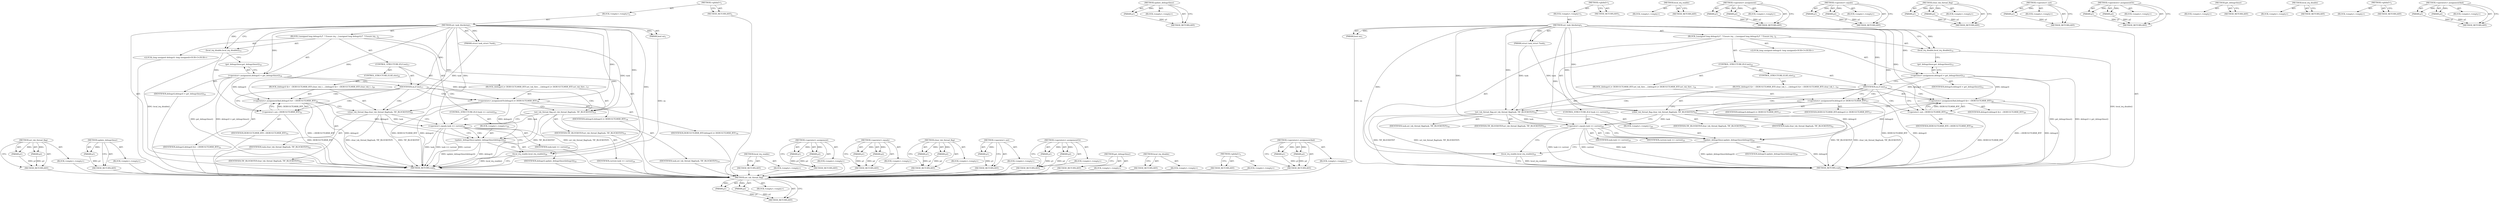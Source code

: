 digraph "&lt;operators&gt;.assignmentAnd" {
vulnerable_80 [label=<(METHOD,set_tsk_thread_flag)>];
vulnerable_81 [label=<(PARAM,p1)>];
vulnerable_82 [label=<(PARAM,p2)>];
vulnerable_83 [label=<(BLOCK,&lt;empty&gt;,&lt;empty&gt;)>];
vulnerable_84 [label=<(METHOD_RETURN,ANY)>];
vulnerable_104 [label=<(METHOD,update_debugctlmsr)>];
vulnerable_105 [label=<(PARAM,p1)>];
vulnerable_106 [label=<(BLOCK,&lt;empty&gt;,&lt;empty&gt;)>];
vulnerable_107 [label=<(METHOD_RETURN,ANY)>];
vulnerable_6 [label=<(METHOD,&lt;global&gt;)<SUB>1</SUB>>];
vulnerable_7 [label=<(BLOCK,&lt;empty&gt;,&lt;empty&gt;)<SUB>1</SUB>>];
vulnerable_8 [label=<(METHOD,set_task_blockstep)<SUB>1</SUB>>];
vulnerable_9 [label=<(PARAM,struct task_struct *task)<SUB>1</SUB>>];
vulnerable_10 [label=<(PARAM,bool on)<SUB>1</SUB>>];
vulnerable_11 [label=<(BLOCK,{
	unsigned long debugctl;

	/*
 	 * Ensure irq...,{
	unsigned long debugctl;

	/*
 	 * Ensure irq...)<SUB>2</SUB>>];
vulnerable_12 [label="<(LOCAL,long unsigned debugctl: long unsigned)<SUB>3</SUB>>"];
vulnerable_13 [label=<(local_irq_disable,local_irq_disable())<SUB>14</SUB>>];
vulnerable_14 [label=<(&lt;operator&gt;.assignment,debugctl = get_debugctlmsr())<SUB>15</SUB>>];
vulnerable_15 [label=<(IDENTIFIER,debugctl,debugctl = get_debugctlmsr())<SUB>15</SUB>>];
vulnerable_16 [label=<(get_debugctlmsr,get_debugctlmsr())<SUB>15</SUB>>];
vulnerable_17 [label=<(CONTROL_STRUCTURE,IF,if (on))<SUB>16</SUB>>];
vulnerable_18 [label=<(IDENTIFIER,on,if (on))<SUB>16</SUB>>];
vulnerable_19 [label=<(BLOCK,{
		debugctl |= DEBUGCTLMSR_BTF;
		set_tsk_thre...,{
		debugctl |= DEBUGCTLMSR_BTF;
		set_tsk_thre...)<SUB>16</SUB>>];
vulnerable_20 [label=<(&lt;operators&gt;.assignmentOr,debugctl |= DEBUGCTLMSR_BTF)<SUB>17</SUB>>];
vulnerable_21 [label=<(IDENTIFIER,debugctl,debugctl |= DEBUGCTLMSR_BTF)<SUB>17</SUB>>];
vulnerable_22 [label=<(IDENTIFIER,DEBUGCTLMSR_BTF,debugctl |= DEBUGCTLMSR_BTF)<SUB>17</SUB>>];
vulnerable_23 [label=<(set_tsk_thread_flag,set_tsk_thread_flag(task, TIF_BLOCKSTEP))<SUB>18</SUB>>];
vulnerable_24 [label=<(IDENTIFIER,task,set_tsk_thread_flag(task, TIF_BLOCKSTEP))<SUB>18</SUB>>];
vulnerable_25 [label=<(IDENTIFIER,TIF_BLOCKSTEP,set_tsk_thread_flag(task, TIF_BLOCKSTEP))<SUB>18</SUB>>];
vulnerable_26 [label=<(CONTROL_STRUCTURE,ELSE,else)<SUB>19</SUB>>];
vulnerable_27 [label=<(BLOCK,{
		debugctl &amp;= ~DEBUGCTLMSR_BTF;
		clear_tsk_t...,{
		debugctl &amp;= ~DEBUGCTLMSR_BTF;
		clear_tsk_t...)<SUB>19</SUB>>];
vulnerable_28 [label=<(&lt;operators&gt;.assignmentAnd,debugctl &amp;= ~DEBUGCTLMSR_BTF)<SUB>20</SUB>>];
vulnerable_29 [label=<(IDENTIFIER,debugctl,debugctl &amp;= ~DEBUGCTLMSR_BTF)<SUB>20</SUB>>];
vulnerable_30 [label=<(&lt;operator&gt;.not,~DEBUGCTLMSR_BTF)<SUB>20</SUB>>];
vulnerable_31 [label=<(IDENTIFIER,DEBUGCTLMSR_BTF,~DEBUGCTLMSR_BTF)<SUB>20</SUB>>];
vulnerable_32 [label=<(clear_tsk_thread_flag,clear_tsk_thread_flag(task, TIF_BLOCKSTEP))<SUB>21</SUB>>];
vulnerable_33 [label=<(IDENTIFIER,task,clear_tsk_thread_flag(task, TIF_BLOCKSTEP))<SUB>21</SUB>>];
vulnerable_34 [label=<(IDENTIFIER,TIF_BLOCKSTEP,clear_tsk_thread_flag(task, TIF_BLOCKSTEP))<SUB>21</SUB>>];
vulnerable_35 [label=<(CONTROL_STRUCTURE,IF,if (task == current))<SUB>23</SUB>>];
vulnerable_36 [label=<(&lt;operator&gt;.equals,task == current)<SUB>23</SUB>>];
vulnerable_37 [label=<(IDENTIFIER,task,task == current)<SUB>23</SUB>>];
vulnerable_38 [label=<(IDENTIFIER,current,task == current)<SUB>23</SUB>>];
vulnerable_39 [label=<(BLOCK,&lt;empty&gt;,&lt;empty&gt;)<SUB>24</SUB>>];
vulnerable_40 [label=<(update_debugctlmsr,update_debugctlmsr(debugctl))<SUB>24</SUB>>];
vulnerable_41 [label=<(IDENTIFIER,debugctl,update_debugctlmsr(debugctl))<SUB>24</SUB>>];
vulnerable_42 [label=<(local_irq_enable,local_irq_enable())<SUB>25</SUB>>];
vulnerable_43 [label=<(METHOD_RETURN,void)<SUB>1</SUB>>];
vulnerable_45 [label=<(METHOD_RETURN,ANY)<SUB>1</SUB>>];
vulnerable_108 [label=<(METHOD,local_irq_enable)>];
vulnerable_109 [label=<(BLOCK,&lt;empty&gt;,&lt;empty&gt;)>];
vulnerable_110 [label=<(METHOD_RETURN,ANY)>];
vulnerable_67 [label=<(METHOD,&lt;operator&gt;.assignment)>];
vulnerable_68 [label=<(PARAM,p1)>];
vulnerable_69 [label=<(PARAM,p2)>];
vulnerable_70 [label=<(BLOCK,&lt;empty&gt;,&lt;empty&gt;)>];
vulnerable_71 [label=<(METHOD_RETURN,ANY)>];
vulnerable_99 [label=<(METHOD,&lt;operator&gt;.equals)>];
vulnerable_100 [label=<(PARAM,p1)>];
vulnerable_101 [label=<(PARAM,p2)>];
vulnerable_102 [label=<(BLOCK,&lt;empty&gt;,&lt;empty&gt;)>];
vulnerable_103 [label=<(METHOD_RETURN,ANY)>];
vulnerable_94 [label=<(METHOD,clear_tsk_thread_flag)>];
vulnerable_95 [label=<(PARAM,p1)>];
vulnerable_96 [label=<(PARAM,p2)>];
vulnerable_97 [label=<(BLOCK,&lt;empty&gt;,&lt;empty&gt;)>];
vulnerable_98 [label=<(METHOD_RETURN,ANY)>];
vulnerable_90 [label=<(METHOD,&lt;operator&gt;.not)>];
vulnerable_91 [label=<(PARAM,p1)>];
vulnerable_92 [label=<(BLOCK,&lt;empty&gt;,&lt;empty&gt;)>];
vulnerable_93 [label=<(METHOD_RETURN,ANY)>];
vulnerable_75 [label=<(METHOD,&lt;operators&gt;.assignmentOr)>];
vulnerable_76 [label=<(PARAM,p1)>];
vulnerable_77 [label=<(PARAM,p2)>];
vulnerable_78 [label=<(BLOCK,&lt;empty&gt;,&lt;empty&gt;)>];
vulnerable_79 [label=<(METHOD_RETURN,ANY)>];
vulnerable_72 [label=<(METHOD,get_debugctlmsr)>];
vulnerable_73 [label=<(BLOCK,&lt;empty&gt;,&lt;empty&gt;)>];
vulnerable_74 [label=<(METHOD_RETURN,ANY)>];
vulnerable_64 [label=<(METHOD,local_irq_disable)>];
vulnerable_65 [label=<(BLOCK,&lt;empty&gt;,&lt;empty&gt;)>];
vulnerable_66 [label=<(METHOD_RETURN,ANY)>];
vulnerable_58 [label=<(METHOD,&lt;global&gt;)<SUB>1</SUB>>];
vulnerable_59 [label=<(BLOCK,&lt;empty&gt;,&lt;empty&gt;)>];
vulnerable_60 [label=<(METHOD_RETURN,ANY)>];
vulnerable_85 [label=<(METHOD,&lt;operators&gt;.assignmentAnd)>];
vulnerable_86 [label=<(PARAM,p1)>];
vulnerable_87 [label=<(PARAM,p2)>];
vulnerable_88 [label=<(BLOCK,&lt;empty&gt;,&lt;empty&gt;)>];
vulnerable_89 [label=<(METHOD_RETURN,ANY)>];
fixed_80 [label=<(METHOD,set_tsk_thread_flag)>];
fixed_81 [label=<(PARAM,p1)>];
fixed_82 [label=<(PARAM,p2)>];
fixed_83 [label=<(BLOCK,&lt;empty&gt;,&lt;empty&gt;)>];
fixed_84 [label=<(METHOD_RETURN,ANY)>];
fixed_104 [label=<(METHOD,update_debugctlmsr)>];
fixed_105 [label=<(PARAM,p1)>];
fixed_106 [label=<(BLOCK,&lt;empty&gt;,&lt;empty&gt;)>];
fixed_107 [label=<(METHOD_RETURN,ANY)>];
fixed_6 [label=<(METHOD,&lt;global&gt;)<SUB>1</SUB>>];
fixed_7 [label=<(BLOCK,&lt;empty&gt;,&lt;empty&gt;)<SUB>1</SUB>>];
fixed_8 [label=<(METHOD,set_task_blockstep)<SUB>1</SUB>>];
fixed_9 [label=<(PARAM,struct task_struct *task)<SUB>1</SUB>>];
fixed_10 [label=<(PARAM,bool on)<SUB>1</SUB>>];
fixed_11 [label=<(BLOCK,{
	unsigned long debugctl;

	/*
 	 * Ensure irq...,{
	unsigned long debugctl;

	/*
 	 * Ensure irq...)<SUB>2</SUB>>];
fixed_12 [label="<(LOCAL,long unsigned debugctl: long unsigned)<SUB>3</SUB>>"];
fixed_13 [label=<(local_irq_disable,local_irq_disable())<SUB>15</SUB>>];
fixed_14 [label=<(&lt;operator&gt;.assignment,debugctl = get_debugctlmsr())<SUB>16</SUB>>];
fixed_15 [label=<(IDENTIFIER,debugctl,debugctl = get_debugctlmsr())<SUB>16</SUB>>];
fixed_16 [label=<(get_debugctlmsr,get_debugctlmsr())<SUB>16</SUB>>];
fixed_17 [label=<(CONTROL_STRUCTURE,IF,if (on))<SUB>17</SUB>>];
fixed_18 [label=<(IDENTIFIER,on,if (on))<SUB>17</SUB>>];
fixed_19 [label=<(BLOCK,{
		debugctl |= DEBUGCTLMSR_BTF;
		set_tsk_thre...,{
		debugctl |= DEBUGCTLMSR_BTF;
		set_tsk_thre...)<SUB>17</SUB>>];
fixed_20 [label=<(&lt;operators&gt;.assignmentOr,debugctl |= DEBUGCTLMSR_BTF)<SUB>18</SUB>>];
fixed_21 [label=<(IDENTIFIER,debugctl,debugctl |= DEBUGCTLMSR_BTF)<SUB>18</SUB>>];
fixed_22 [label=<(IDENTIFIER,DEBUGCTLMSR_BTF,debugctl |= DEBUGCTLMSR_BTF)<SUB>18</SUB>>];
fixed_23 [label=<(set_tsk_thread_flag,set_tsk_thread_flag(task, TIF_BLOCKSTEP))<SUB>19</SUB>>];
fixed_24 [label=<(IDENTIFIER,task,set_tsk_thread_flag(task, TIF_BLOCKSTEP))<SUB>19</SUB>>];
fixed_25 [label=<(IDENTIFIER,TIF_BLOCKSTEP,set_tsk_thread_flag(task, TIF_BLOCKSTEP))<SUB>19</SUB>>];
fixed_26 [label=<(CONTROL_STRUCTURE,ELSE,else)<SUB>20</SUB>>];
fixed_27 [label=<(BLOCK,{
		debugctl &amp;= ~DEBUGCTLMSR_BTF;
		clear_tsk_t...,{
		debugctl &amp;= ~DEBUGCTLMSR_BTF;
		clear_tsk_t...)<SUB>20</SUB>>];
fixed_28 [label=<(&lt;operators&gt;.assignmentAnd,debugctl &amp;= ~DEBUGCTLMSR_BTF)<SUB>21</SUB>>];
fixed_29 [label=<(IDENTIFIER,debugctl,debugctl &amp;= ~DEBUGCTLMSR_BTF)<SUB>21</SUB>>];
fixed_30 [label=<(&lt;operator&gt;.not,~DEBUGCTLMSR_BTF)<SUB>21</SUB>>];
fixed_31 [label=<(IDENTIFIER,DEBUGCTLMSR_BTF,~DEBUGCTLMSR_BTF)<SUB>21</SUB>>];
fixed_32 [label=<(clear_tsk_thread_flag,clear_tsk_thread_flag(task, TIF_BLOCKSTEP))<SUB>22</SUB>>];
fixed_33 [label=<(IDENTIFIER,task,clear_tsk_thread_flag(task, TIF_BLOCKSTEP))<SUB>22</SUB>>];
fixed_34 [label=<(IDENTIFIER,TIF_BLOCKSTEP,clear_tsk_thread_flag(task, TIF_BLOCKSTEP))<SUB>22</SUB>>];
fixed_35 [label=<(CONTROL_STRUCTURE,IF,if (task == current))<SUB>24</SUB>>];
fixed_36 [label=<(&lt;operator&gt;.equals,task == current)<SUB>24</SUB>>];
fixed_37 [label=<(IDENTIFIER,task,task == current)<SUB>24</SUB>>];
fixed_38 [label=<(IDENTIFIER,current,task == current)<SUB>24</SUB>>];
fixed_39 [label=<(BLOCK,&lt;empty&gt;,&lt;empty&gt;)<SUB>25</SUB>>];
fixed_40 [label=<(update_debugctlmsr,update_debugctlmsr(debugctl))<SUB>25</SUB>>];
fixed_41 [label=<(IDENTIFIER,debugctl,update_debugctlmsr(debugctl))<SUB>25</SUB>>];
fixed_42 [label=<(local_irq_enable,local_irq_enable())<SUB>26</SUB>>];
fixed_43 [label=<(METHOD_RETURN,void)<SUB>1</SUB>>];
fixed_45 [label=<(METHOD_RETURN,ANY)<SUB>1</SUB>>];
fixed_108 [label=<(METHOD,local_irq_enable)>];
fixed_109 [label=<(BLOCK,&lt;empty&gt;,&lt;empty&gt;)>];
fixed_110 [label=<(METHOD_RETURN,ANY)>];
fixed_67 [label=<(METHOD,&lt;operator&gt;.assignment)>];
fixed_68 [label=<(PARAM,p1)>];
fixed_69 [label=<(PARAM,p2)>];
fixed_70 [label=<(BLOCK,&lt;empty&gt;,&lt;empty&gt;)>];
fixed_71 [label=<(METHOD_RETURN,ANY)>];
fixed_99 [label=<(METHOD,&lt;operator&gt;.equals)>];
fixed_100 [label=<(PARAM,p1)>];
fixed_101 [label=<(PARAM,p2)>];
fixed_102 [label=<(BLOCK,&lt;empty&gt;,&lt;empty&gt;)>];
fixed_103 [label=<(METHOD_RETURN,ANY)>];
fixed_94 [label=<(METHOD,clear_tsk_thread_flag)>];
fixed_95 [label=<(PARAM,p1)>];
fixed_96 [label=<(PARAM,p2)>];
fixed_97 [label=<(BLOCK,&lt;empty&gt;,&lt;empty&gt;)>];
fixed_98 [label=<(METHOD_RETURN,ANY)>];
fixed_90 [label=<(METHOD,&lt;operator&gt;.not)>];
fixed_91 [label=<(PARAM,p1)>];
fixed_92 [label=<(BLOCK,&lt;empty&gt;,&lt;empty&gt;)>];
fixed_93 [label=<(METHOD_RETURN,ANY)>];
fixed_75 [label=<(METHOD,&lt;operators&gt;.assignmentOr)>];
fixed_76 [label=<(PARAM,p1)>];
fixed_77 [label=<(PARAM,p2)>];
fixed_78 [label=<(BLOCK,&lt;empty&gt;,&lt;empty&gt;)>];
fixed_79 [label=<(METHOD_RETURN,ANY)>];
fixed_72 [label=<(METHOD,get_debugctlmsr)>];
fixed_73 [label=<(BLOCK,&lt;empty&gt;,&lt;empty&gt;)>];
fixed_74 [label=<(METHOD_RETURN,ANY)>];
fixed_64 [label=<(METHOD,local_irq_disable)>];
fixed_65 [label=<(BLOCK,&lt;empty&gt;,&lt;empty&gt;)>];
fixed_66 [label=<(METHOD_RETURN,ANY)>];
fixed_58 [label=<(METHOD,&lt;global&gt;)<SUB>1</SUB>>];
fixed_59 [label=<(BLOCK,&lt;empty&gt;,&lt;empty&gt;)>];
fixed_60 [label=<(METHOD_RETURN,ANY)>];
fixed_85 [label=<(METHOD,&lt;operators&gt;.assignmentAnd)>];
fixed_86 [label=<(PARAM,p1)>];
fixed_87 [label=<(PARAM,p2)>];
fixed_88 [label=<(BLOCK,&lt;empty&gt;,&lt;empty&gt;)>];
fixed_89 [label=<(METHOD_RETURN,ANY)>];
vulnerable_80 -> vulnerable_81  [key=0, label="AST: "];
vulnerable_80 -> vulnerable_81  [key=1, label="DDG: "];
vulnerable_80 -> vulnerable_83  [key=0, label="AST: "];
vulnerable_80 -> vulnerable_82  [key=0, label="AST: "];
vulnerable_80 -> vulnerable_82  [key=1, label="DDG: "];
vulnerable_80 -> vulnerable_84  [key=0, label="AST: "];
vulnerable_80 -> vulnerable_84  [key=1, label="CFG: "];
vulnerable_81 -> vulnerable_84  [key=0, label="DDG: p1"];
vulnerable_82 -> vulnerable_84  [key=0, label="DDG: p2"];
vulnerable_104 -> vulnerable_105  [key=0, label="AST: "];
vulnerable_104 -> vulnerable_105  [key=1, label="DDG: "];
vulnerable_104 -> vulnerable_106  [key=0, label="AST: "];
vulnerable_104 -> vulnerable_107  [key=0, label="AST: "];
vulnerable_104 -> vulnerable_107  [key=1, label="CFG: "];
vulnerable_105 -> vulnerable_107  [key=0, label="DDG: p1"];
vulnerable_6 -> vulnerable_7  [key=0, label="AST: "];
vulnerable_6 -> vulnerable_45  [key=0, label="AST: "];
vulnerable_6 -> vulnerable_45  [key=1, label="CFG: "];
vulnerable_7 -> vulnerable_8  [key=0, label="AST: "];
vulnerable_8 -> vulnerable_9  [key=0, label="AST: "];
vulnerable_8 -> vulnerable_9  [key=1, label="DDG: "];
vulnerable_8 -> vulnerable_10  [key=0, label="AST: "];
vulnerable_8 -> vulnerable_10  [key=1, label="DDG: "];
vulnerable_8 -> vulnerable_11  [key=0, label="AST: "];
vulnerable_8 -> vulnerable_43  [key=0, label="AST: "];
vulnerable_8 -> vulnerable_13  [key=0, label="CFG: "];
vulnerable_8 -> vulnerable_13  [key=1, label="DDG: "];
vulnerable_8 -> vulnerable_14  [key=0, label="DDG: "];
vulnerable_8 -> vulnerable_42  [key=0, label="DDG: "];
vulnerable_8 -> vulnerable_18  [key=0, label="DDG: "];
vulnerable_8 -> vulnerable_20  [key=0, label="DDG: "];
vulnerable_8 -> vulnerable_36  [key=0, label="DDG: "];
vulnerable_8 -> vulnerable_23  [key=0, label="DDG: "];
vulnerable_8 -> vulnerable_40  [key=0, label="DDG: "];
vulnerable_8 -> vulnerable_28  [key=0, label="DDG: "];
vulnerable_8 -> vulnerable_32  [key=0, label="DDG: "];
vulnerable_8 -> vulnerable_30  [key=0, label="DDG: "];
vulnerable_9 -> vulnerable_23  [key=0, label="DDG: task"];
vulnerable_9 -> vulnerable_32  [key=0, label="DDG: task"];
vulnerable_10 -> vulnerable_43  [key=0, label="DDG: on"];
vulnerable_11 -> vulnerable_12  [key=0, label="AST: "];
vulnerable_11 -> vulnerable_13  [key=0, label="AST: "];
vulnerable_11 -> vulnerable_14  [key=0, label="AST: "];
vulnerable_11 -> vulnerable_17  [key=0, label="AST: "];
vulnerable_11 -> vulnerable_35  [key=0, label="AST: "];
vulnerable_11 -> vulnerable_42  [key=0, label="AST: "];
vulnerable_13 -> vulnerable_16  [key=0, label="CFG: "];
vulnerable_13 -> vulnerable_43  [key=0, label="DDG: local_irq_disable()"];
vulnerable_14 -> vulnerable_15  [key=0, label="AST: "];
vulnerable_14 -> vulnerable_16  [key=0, label="AST: "];
vulnerable_14 -> vulnerable_18  [key=0, label="CFG: "];
vulnerable_14 -> vulnerable_43  [key=0, label="DDG: get_debugctlmsr()"];
vulnerable_14 -> vulnerable_43  [key=1, label="DDG: debugctl = get_debugctlmsr()"];
vulnerable_14 -> vulnerable_20  [key=0, label="DDG: debugctl"];
vulnerable_14 -> vulnerable_28  [key=0, label="DDG: debugctl"];
vulnerable_16 -> vulnerable_14  [key=0, label="CFG: "];
vulnerable_17 -> vulnerable_18  [key=0, label="AST: "];
vulnerable_17 -> vulnerable_19  [key=0, label="AST: "];
vulnerable_17 -> vulnerable_26  [key=0, label="AST: "];
vulnerable_18 -> vulnerable_20  [key=0, label="CFG: "];
vulnerable_18 -> vulnerable_20  [key=1, label="CDG: "];
vulnerable_18 -> vulnerable_30  [key=0, label="CFG: "];
vulnerable_18 -> vulnerable_30  [key=1, label="CDG: "];
vulnerable_18 -> vulnerable_32  [key=0, label="CDG: "];
vulnerable_18 -> vulnerable_23  [key=0, label="CDG: "];
vulnerable_18 -> vulnerable_28  [key=0, label="CDG: "];
vulnerable_19 -> vulnerable_20  [key=0, label="AST: "];
vulnerable_19 -> vulnerable_23  [key=0, label="AST: "];
vulnerable_20 -> vulnerable_21  [key=0, label="AST: "];
vulnerable_20 -> vulnerable_22  [key=0, label="AST: "];
vulnerable_20 -> vulnerable_23  [key=0, label="CFG: "];
vulnerable_20 -> vulnerable_43  [key=0, label="DDG: debugctl"];
vulnerable_20 -> vulnerable_43  [key=1, label="DDG: DEBUGCTLMSR_BTF"];
vulnerable_20 -> vulnerable_40  [key=0, label="DDG: debugctl"];
vulnerable_23 -> vulnerable_24  [key=0, label="AST: "];
vulnerable_23 -> vulnerable_25  [key=0, label="AST: "];
vulnerable_23 -> vulnerable_36  [key=0, label="CFG: "];
vulnerable_23 -> vulnerable_36  [key=1, label="DDG: task"];
vulnerable_23 -> vulnerable_43  [key=0, label="DDG: TIF_BLOCKSTEP"];
vulnerable_23 -> vulnerable_43  [key=1, label="DDG: set_tsk_thread_flag(task, TIF_BLOCKSTEP)"];
vulnerable_26 -> vulnerable_27  [key=0, label="AST: "];
vulnerable_27 -> vulnerable_28  [key=0, label="AST: "];
vulnerable_27 -> vulnerable_32  [key=0, label="AST: "];
vulnerable_28 -> vulnerable_29  [key=0, label="AST: "];
vulnerable_28 -> vulnerable_30  [key=0, label="AST: "];
vulnerable_28 -> vulnerable_32  [key=0, label="CFG: "];
vulnerable_28 -> vulnerable_43  [key=0, label="DDG: debugctl"];
vulnerable_28 -> vulnerable_43  [key=1, label="DDG: ~DEBUGCTLMSR_BTF"];
vulnerable_28 -> vulnerable_40  [key=0, label="DDG: debugctl"];
vulnerable_30 -> vulnerable_31  [key=0, label="AST: "];
vulnerable_30 -> vulnerable_28  [key=0, label="CFG: "];
vulnerable_30 -> vulnerable_28  [key=1, label="DDG: DEBUGCTLMSR_BTF"];
vulnerable_30 -> vulnerable_43  [key=0, label="DDG: DEBUGCTLMSR_BTF"];
vulnerable_32 -> vulnerable_33  [key=0, label="AST: "];
vulnerable_32 -> vulnerable_34  [key=0, label="AST: "];
vulnerable_32 -> vulnerable_36  [key=0, label="CFG: "];
vulnerable_32 -> vulnerable_36  [key=1, label="DDG: task"];
vulnerable_32 -> vulnerable_43  [key=0, label="DDG: TIF_BLOCKSTEP"];
vulnerable_32 -> vulnerable_43  [key=1, label="DDG: clear_tsk_thread_flag(task, TIF_BLOCKSTEP)"];
vulnerable_35 -> vulnerable_36  [key=0, label="AST: "];
vulnerable_35 -> vulnerable_39  [key=0, label="AST: "];
vulnerable_36 -> vulnerable_37  [key=0, label="AST: "];
vulnerable_36 -> vulnerable_38  [key=0, label="AST: "];
vulnerable_36 -> vulnerable_42  [key=0, label="CFG: "];
vulnerable_36 -> vulnerable_40  [key=0, label="CFG: "];
vulnerable_36 -> vulnerable_40  [key=1, label="CDG: "];
vulnerable_36 -> vulnerable_43  [key=0, label="DDG: task"];
vulnerable_36 -> vulnerable_43  [key=1, label="DDG: task == current"];
vulnerable_36 -> vulnerable_43  [key=2, label="DDG: current"];
vulnerable_39 -> vulnerable_40  [key=0, label="AST: "];
vulnerable_40 -> vulnerable_41  [key=0, label="AST: "];
vulnerable_40 -> vulnerable_42  [key=0, label="CFG: "];
vulnerable_40 -> vulnerable_43  [key=0, label="DDG: debugctl"];
vulnerable_40 -> vulnerable_43  [key=1, label="DDG: update_debugctlmsr(debugctl)"];
vulnerable_42 -> vulnerable_43  [key=0, label="CFG: "];
vulnerable_42 -> vulnerable_43  [key=1, label="DDG: local_irq_enable()"];
vulnerable_108 -> vulnerable_109  [key=0, label="AST: "];
vulnerable_108 -> vulnerable_110  [key=0, label="AST: "];
vulnerable_108 -> vulnerable_110  [key=1, label="CFG: "];
vulnerable_67 -> vulnerable_68  [key=0, label="AST: "];
vulnerable_67 -> vulnerable_68  [key=1, label="DDG: "];
vulnerable_67 -> vulnerable_70  [key=0, label="AST: "];
vulnerable_67 -> vulnerable_69  [key=0, label="AST: "];
vulnerable_67 -> vulnerable_69  [key=1, label="DDG: "];
vulnerable_67 -> vulnerable_71  [key=0, label="AST: "];
vulnerable_67 -> vulnerable_71  [key=1, label="CFG: "];
vulnerable_68 -> vulnerable_71  [key=0, label="DDG: p1"];
vulnerable_69 -> vulnerable_71  [key=0, label="DDG: p2"];
vulnerable_99 -> vulnerable_100  [key=0, label="AST: "];
vulnerable_99 -> vulnerable_100  [key=1, label="DDG: "];
vulnerable_99 -> vulnerable_102  [key=0, label="AST: "];
vulnerable_99 -> vulnerable_101  [key=0, label="AST: "];
vulnerable_99 -> vulnerable_101  [key=1, label="DDG: "];
vulnerable_99 -> vulnerable_103  [key=0, label="AST: "];
vulnerable_99 -> vulnerable_103  [key=1, label="CFG: "];
vulnerable_100 -> vulnerable_103  [key=0, label="DDG: p1"];
vulnerable_101 -> vulnerable_103  [key=0, label="DDG: p2"];
vulnerable_94 -> vulnerable_95  [key=0, label="AST: "];
vulnerable_94 -> vulnerable_95  [key=1, label="DDG: "];
vulnerable_94 -> vulnerable_97  [key=0, label="AST: "];
vulnerable_94 -> vulnerable_96  [key=0, label="AST: "];
vulnerable_94 -> vulnerable_96  [key=1, label="DDG: "];
vulnerable_94 -> vulnerable_98  [key=0, label="AST: "];
vulnerable_94 -> vulnerable_98  [key=1, label="CFG: "];
vulnerable_95 -> vulnerable_98  [key=0, label="DDG: p1"];
vulnerable_96 -> vulnerable_98  [key=0, label="DDG: p2"];
vulnerable_90 -> vulnerable_91  [key=0, label="AST: "];
vulnerable_90 -> vulnerable_91  [key=1, label="DDG: "];
vulnerable_90 -> vulnerable_92  [key=0, label="AST: "];
vulnerable_90 -> vulnerable_93  [key=0, label="AST: "];
vulnerable_90 -> vulnerable_93  [key=1, label="CFG: "];
vulnerable_91 -> vulnerable_93  [key=0, label="DDG: p1"];
vulnerable_75 -> vulnerable_76  [key=0, label="AST: "];
vulnerable_75 -> vulnerable_76  [key=1, label="DDG: "];
vulnerable_75 -> vulnerable_78  [key=0, label="AST: "];
vulnerable_75 -> vulnerable_77  [key=0, label="AST: "];
vulnerable_75 -> vulnerable_77  [key=1, label="DDG: "];
vulnerable_75 -> vulnerable_79  [key=0, label="AST: "];
vulnerable_75 -> vulnerable_79  [key=1, label="CFG: "];
vulnerable_76 -> vulnerable_79  [key=0, label="DDG: p1"];
vulnerable_77 -> vulnerable_79  [key=0, label="DDG: p2"];
vulnerable_72 -> vulnerable_73  [key=0, label="AST: "];
vulnerable_72 -> vulnerable_74  [key=0, label="AST: "];
vulnerable_72 -> vulnerable_74  [key=1, label="CFG: "];
vulnerable_64 -> vulnerable_65  [key=0, label="AST: "];
vulnerable_64 -> vulnerable_66  [key=0, label="AST: "];
vulnerable_64 -> vulnerable_66  [key=1, label="CFG: "];
vulnerable_58 -> vulnerable_59  [key=0, label="AST: "];
vulnerable_58 -> vulnerable_60  [key=0, label="AST: "];
vulnerable_58 -> vulnerable_60  [key=1, label="CFG: "];
vulnerable_85 -> vulnerable_86  [key=0, label="AST: "];
vulnerable_85 -> vulnerable_86  [key=1, label="DDG: "];
vulnerable_85 -> vulnerable_88  [key=0, label="AST: "];
vulnerable_85 -> vulnerable_87  [key=0, label="AST: "];
vulnerable_85 -> vulnerable_87  [key=1, label="DDG: "];
vulnerable_85 -> vulnerable_89  [key=0, label="AST: "];
vulnerable_85 -> vulnerable_89  [key=1, label="CFG: "];
vulnerable_86 -> vulnerable_89  [key=0, label="DDG: p1"];
vulnerable_87 -> vulnerable_89  [key=0, label="DDG: p2"];
fixed_80 -> fixed_81  [key=0, label="AST: "];
fixed_80 -> fixed_81  [key=1, label="DDG: "];
fixed_80 -> fixed_83  [key=0, label="AST: "];
fixed_80 -> fixed_82  [key=0, label="AST: "];
fixed_80 -> fixed_82  [key=1, label="DDG: "];
fixed_80 -> fixed_84  [key=0, label="AST: "];
fixed_80 -> fixed_84  [key=1, label="CFG: "];
fixed_81 -> fixed_84  [key=0, label="DDG: p1"];
fixed_82 -> fixed_84  [key=0, label="DDG: p2"];
fixed_83 -> vulnerable_80  [key=0];
fixed_84 -> vulnerable_80  [key=0];
fixed_104 -> fixed_105  [key=0, label="AST: "];
fixed_104 -> fixed_105  [key=1, label="DDG: "];
fixed_104 -> fixed_106  [key=0, label="AST: "];
fixed_104 -> fixed_107  [key=0, label="AST: "];
fixed_104 -> fixed_107  [key=1, label="CFG: "];
fixed_105 -> fixed_107  [key=0, label="DDG: p1"];
fixed_106 -> vulnerable_80  [key=0];
fixed_107 -> vulnerable_80  [key=0];
fixed_6 -> fixed_7  [key=0, label="AST: "];
fixed_6 -> fixed_45  [key=0, label="AST: "];
fixed_6 -> fixed_45  [key=1, label="CFG: "];
fixed_7 -> fixed_8  [key=0, label="AST: "];
fixed_8 -> fixed_9  [key=0, label="AST: "];
fixed_8 -> fixed_9  [key=1, label="DDG: "];
fixed_8 -> fixed_10  [key=0, label="AST: "];
fixed_8 -> fixed_10  [key=1, label="DDG: "];
fixed_8 -> fixed_11  [key=0, label="AST: "];
fixed_8 -> fixed_43  [key=0, label="AST: "];
fixed_8 -> fixed_13  [key=0, label="CFG: "];
fixed_8 -> fixed_13  [key=1, label="DDG: "];
fixed_8 -> fixed_14  [key=0, label="DDG: "];
fixed_8 -> fixed_42  [key=0, label="DDG: "];
fixed_8 -> fixed_18  [key=0, label="DDG: "];
fixed_8 -> fixed_20  [key=0, label="DDG: "];
fixed_8 -> fixed_36  [key=0, label="DDG: "];
fixed_8 -> fixed_23  [key=0, label="DDG: "];
fixed_8 -> fixed_40  [key=0, label="DDG: "];
fixed_8 -> fixed_28  [key=0, label="DDG: "];
fixed_8 -> fixed_32  [key=0, label="DDG: "];
fixed_8 -> fixed_30  [key=0, label="DDG: "];
fixed_9 -> fixed_23  [key=0, label="DDG: task"];
fixed_9 -> fixed_32  [key=0, label="DDG: task"];
fixed_10 -> fixed_43  [key=0, label="DDG: on"];
fixed_11 -> fixed_12  [key=0, label="AST: "];
fixed_11 -> fixed_13  [key=0, label="AST: "];
fixed_11 -> fixed_14  [key=0, label="AST: "];
fixed_11 -> fixed_17  [key=0, label="AST: "];
fixed_11 -> fixed_35  [key=0, label="AST: "];
fixed_11 -> fixed_42  [key=0, label="AST: "];
fixed_12 -> vulnerable_80  [key=0];
fixed_13 -> fixed_16  [key=0, label="CFG: "];
fixed_13 -> fixed_43  [key=0, label="DDG: local_irq_disable()"];
fixed_14 -> fixed_15  [key=0, label="AST: "];
fixed_14 -> fixed_16  [key=0, label="AST: "];
fixed_14 -> fixed_18  [key=0, label="CFG: "];
fixed_14 -> fixed_43  [key=0, label="DDG: get_debugctlmsr()"];
fixed_14 -> fixed_43  [key=1, label="DDG: debugctl = get_debugctlmsr()"];
fixed_14 -> fixed_20  [key=0, label="DDG: debugctl"];
fixed_14 -> fixed_28  [key=0, label="DDG: debugctl"];
fixed_15 -> vulnerable_80  [key=0];
fixed_16 -> fixed_14  [key=0, label="CFG: "];
fixed_17 -> fixed_18  [key=0, label="AST: "];
fixed_17 -> fixed_19  [key=0, label="AST: "];
fixed_17 -> fixed_26  [key=0, label="AST: "];
fixed_18 -> fixed_20  [key=0, label="CFG: "];
fixed_18 -> fixed_20  [key=1, label="CDG: "];
fixed_18 -> fixed_30  [key=0, label="CFG: "];
fixed_18 -> fixed_30  [key=1, label="CDG: "];
fixed_18 -> fixed_32  [key=0, label="CDG: "];
fixed_18 -> fixed_23  [key=0, label="CDG: "];
fixed_18 -> fixed_28  [key=0, label="CDG: "];
fixed_19 -> fixed_20  [key=0, label="AST: "];
fixed_19 -> fixed_23  [key=0, label="AST: "];
fixed_20 -> fixed_21  [key=0, label="AST: "];
fixed_20 -> fixed_22  [key=0, label="AST: "];
fixed_20 -> fixed_23  [key=0, label="CFG: "];
fixed_20 -> fixed_43  [key=0, label="DDG: debugctl"];
fixed_20 -> fixed_43  [key=1, label="DDG: DEBUGCTLMSR_BTF"];
fixed_20 -> fixed_40  [key=0, label="DDG: debugctl"];
fixed_21 -> vulnerable_80  [key=0];
fixed_22 -> vulnerable_80  [key=0];
fixed_23 -> fixed_24  [key=0, label="AST: "];
fixed_23 -> fixed_25  [key=0, label="AST: "];
fixed_23 -> fixed_36  [key=0, label="CFG: "];
fixed_23 -> fixed_36  [key=1, label="DDG: task"];
fixed_23 -> fixed_43  [key=0, label="DDG: TIF_BLOCKSTEP"];
fixed_23 -> fixed_43  [key=1, label="DDG: set_tsk_thread_flag(task, TIF_BLOCKSTEP)"];
fixed_24 -> vulnerable_80  [key=0];
fixed_25 -> vulnerable_80  [key=0];
fixed_26 -> fixed_27  [key=0, label="AST: "];
fixed_27 -> fixed_28  [key=0, label="AST: "];
fixed_27 -> fixed_32  [key=0, label="AST: "];
fixed_28 -> fixed_29  [key=0, label="AST: "];
fixed_28 -> fixed_30  [key=0, label="AST: "];
fixed_28 -> fixed_32  [key=0, label="CFG: "];
fixed_28 -> fixed_43  [key=0, label="DDG: debugctl"];
fixed_28 -> fixed_43  [key=1, label="DDG: ~DEBUGCTLMSR_BTF"];
fixed_28 -> fixed_40  [key=0, label="DDG: debugctl"];
fixed_29 -> vulnerable_80  [key=0];
fixed_30 -> fixed_31  [key=0, label="AST: "];
fixed_30 -> fixed_28  [key=0, label="CFG: "];
fixed_30 -> fixed_28  [key=1, label="DDG: DEBUGCTLMSR_BTF"];
fixed_30 -> fixed_43  [key=0, label="DDG: DEBUGCTLMSR_BTF"];
fixed_31 -> vulnerable_80  [key=0];
fixed_32 -> fixed_33  [key=0, label="AST: "];
fixed_32 -> fixed_34  [key=0, label="AST: "];
fixed_32 -> fixed_36  [key=0, label="CFG: "];
fixed_32 -> fixed_36  [key=1, label="DDG: task"];
fixed_32 -> fixed_43  [key=0, label="DDG: TIF_BLOCKSTEP"];
fixed_32 -> fixed_43  [key=1, label="DDG: clear_tsk_thread_flag(task, TIF_BLOCKSTEP)"];
fixed_33 -> vulnerable_80  [key=0];
fixed_34 -> vulnerable_80  [key=0];
fixed_35 -> fixed_36  [key=0, label="AST: "];
fixed_35 -> fixed_39  [key=0, label="AST: "];
fixed_36 -> fixed_37  [key=0, label="AST: "];
fixed_36 -> fixed_38  [key=0, label="AST: "];
fixed_36 -> fixed_42  [key=0, label="CFG: "];
fixed_36 -> fixed_40  [key=0, label="CFG: "];
fixed_36 -> fixed_40  [key=1, label="CDG: "];
fixed_36 -> fixed_43  [key=0, label="DDG: task"];
fixed_36 -> fixed_43  [key=1, label="DDG: task == current"];
fixed_36 -> fixed_43  [key=2, label="DDG: current"];
fixed_37 -> vulnerable_80  [key=0];
fixed_38 -> vulnerable_80  [key=0];
fixed_39 -> fixed_40  [key=0, label="AST: "];
fixed_40 -> fixed_41  [key=0, label="AST: "];
fixed_40 -> fixed_42  [key=0, label="CFG: "];
fixed_40 -> fixed_43  [key=0, label="DDG: debugctl"];
fixed_40 -> fixed_43  [key=1, label="DDG: update_debugctlmsr(debugctl)"];
fixed_41 -> vulnerable_80  [key=0];
fixed_42 -> fixed_43  [key=0, label="CFG: "];
fixed_42 -> fixed_43  [key=1, label="DDG: local_irq_enable()"];
fixed_43 -> vulnerable_80  [key=0];
fixed_45 -> vulnerable_80  [key=0];
fixed_108 -> fixed_109  [key=0, label="AST: "];
fixed_108 -> fixed_110  [key=0, label="AST: "];
fixed_108 -> fixed_110  [key=1, label="CFG: "];
fixed_109 -> vulnerable_80  [key=0];
fixed_110 -> vulnerable_80  [key=0];
fixed_67 -> fixed_68  [key=0, label="AST: "];
fixed_67 -> fixed_68  [key=1, label="DDG: "];
fixed_67 -> fixed_70  [key=0, label="AST: "];
fixed_67 -> fixed_69  [key=0, label="AST: "];
fixed_67 -> fixed_69  [key=1, label="DDG: "];
fixed_67 -> fixed_71  [key=0, label="AST: "];
fixed_67 -> fixed_71  [key=1, label="CFG: "];
fixed_68 -> fixed_71  [key=0, label="DDG: p1"];
fixed_69 -> fixed_71  [key=0, label="DDG: p2"];
fixed_70 -> vulnerable_80  [key=0];
fixed_71 -> vulnerable_80  [key=0];
fixed_99 -> fixed_100  [key=0, label="AST: "];
fixed_99 -> fixed_100  [key=1, label="DDG: "];
fixed_99 -> fixed_102  [key=0, label="AST: "];
fixed_99 -> fixed_101  [key=0, label="AST: "];
fixed_99 -> fixed_101  [key=1, label="DDG: "];
fixed_99 -> fixed_103  [key=0, label="AST: "];
fixed_99 -> fixed_103  [key=1, label="CFG: "];
fixed_100 -> fixed_103  [key=0, label="DDG: p1"];
fixed_101 -> fixed_103  [key=0, label="DDG: p2"];
fixed_102 -> vulnerable_80  [key=0];
fixed_103 -> vulnerable_80  [key=0];
fixed_94 -> fixed_95  [key=0, label="AST: "];
fixed_94 -> fixed_95  [key=1, label="DDG: "];
fixed_94 -> fixed_97  [key=0, label="AST: "];
fixed_94 -> fixed_96  [key=0, label="AST: "];
fixed_94 -> fixed_96  [key=1, label="DDG: "];
fixed_94 -> fixed_98  [key=0, label="AST: "];
fixed_94 -> fixed_98  [key=1, label="CFG: "];
fixed_95 -> fixed_98  [key=0, label="DDG: p1"];
fixed_96 -> fixed_98  [key=0, label="DDG: p2"];
fixed_97 -> vulnerable_80  [key=0];
fixed_98 -> vulnerable_80  [key=0];
fixed_90 -> fixed_91  [key=0, label="AST: "];
fixed_90 -> fixed_91  [key=1, label="DDG: "];
fixed_90 -> fixed_92  [key=0, label="AST: "];
fixed_90 -> fixed_93  [key=0, label="AST: "];
fixed_90 -> fixed_93  [key=1, label="CFG: "];
fixed_91 -> fixed_93  [key=0, label="DDG: p1"];
fixed_92 -> vulnerable_80  [key=0];
fixed_93 -> vulnerable_80  [key=0];
fixed_75 -> fixed_76  [key=0, label="AST: "];
fixed_75 -> fixed_76  [key=1, label="DDG: "];
fixed_75 -> fixed_78  [key=0, label="AST: "];
fixed_75 -> fixed_77  [key=0, label="AST: "];
fixed_75 -> fixed_77  [key=1, label="DDG: "];
fixed_75 -> fixed_79  [key=0, label="AST: "];
fixed_75 -> fixed_79  [key=1, label="CFG: "];
fixed_76 -> fixed_79  [key=0, label="DDG: p1"];
fixed_77 -> fixed_79  [key=0, label="DDG: p2"];
fixed_78 -> vulnerable_80  [key=0];
fixed_79 -> vulnerable_80  [key=0];
fixed_72 -> fixed_73  [key=0, label="AST: "];
fixed_72 -> fixed_74  [key=0, label="AST: "];
fixed_72 -> fixed_74  [key=1, label="CFG: "];
fixed_73 -> vulnerable_80  [key=0];
fixed_74 -> vulnerable_80  [key=0];
fixed_64 -> fixed_65  [key=0, label="AST: "];
fixed_64 -> fixed_66  [key=0, label="AST: "];
fixed_64 -> fixed_66  [key=1, label="CFG: "];
fixed_65 -> vulnerable_80  [key=0];
fixed_66 -> vulnerable_80  [key=0];
fixed_58 -> fixed_59  [key=0, label="AST: "];
fixed_58 -> fixed_60  [key=0, label="AST: "];
fixed_58 -> fixed_60  [key=1, label="CFG: "];
fixed_59 -> vulnerable_80  [key=0];
fixed_60 -> vulnerable_80  [key=0];
fixed_85 -> fixed_86  [key=0, label="AST: "];
fixed_85 -> fixed_86  [key=1, label="DDG: "];
fixed_85 -> fixed_88  [key=0, label="AST: "];
fixed_85 -> fixed_87  [key=0, label="AST: "];
fixed_85 -> fixed_87  [key=1, label="DDG: "];
fixed_85 -> fixed_89  [key=0, label="AST: "];
fixed_85 -> fixed_89  [key=1, label="CFG: "];
fixed_86 -> fixed_89  [key=0, label="DDG: p1"];
fixed_87 -> fixed_89  [key=0, label="DDG: p2"];
fixed_88 -> vulnerable_80  [key=0];
fixed_89 -> vulnerable_80  [key=0];
}
